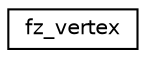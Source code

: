 digraph "Graphical Class Hierarchy"
{
 // LATEX_PDF_SIZE
  edge [fontname="Helvetica",fontsize="10",labelfontname="Helvetica",labelfontsize="10"];
  node [fontname="Helvetica",fontsize="10",shape=record];
  rankdir="LR";
  Node0 [label="fz_vertex",height=0.2,width=0.4,color="black", fillcolor="white", style="filled",URL="$structfz__vertex.html",tooltip=" "];
}
